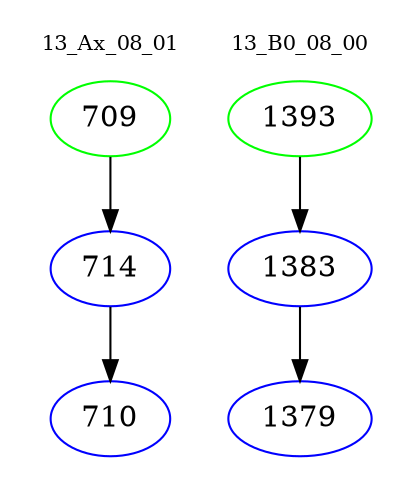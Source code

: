digraph{
subgraph cluster_0 {
color = white
label = "13_Ax_08_01";
fontsize=10;
T0_709 [label="709", color="green"]
T0_709 -> T0_714 [color="black"]
T0_714 [label="714", color="blue"]
T0_714 -> T0_710 [color="black"]
T0_710 [label="710", color="blue"]
}
subgraph cluster_1 {
color = white
label = "13_B0_08_00";
fontsize=10;
T1_1393 [label="1393", color="green"]
T1_1393 -> T1_1383 [color="black"]
T1_1383 [label="1383", color="blue"]
T1_1383 -> T1_1379 [color="black"]
T1_1379 [label="1379", color="blue"]
}
}

